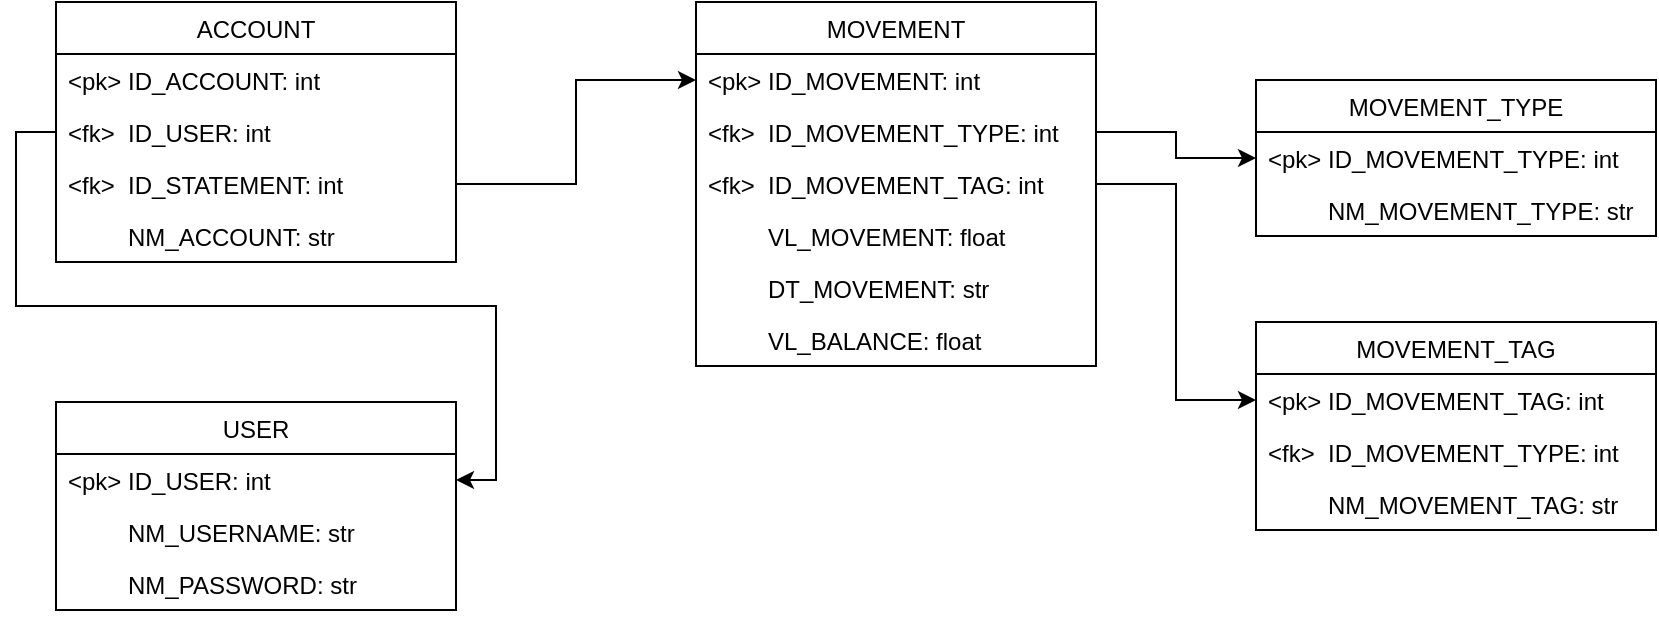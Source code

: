 <mxfile version="12.6.5" type="device"><diagram id="C5RBs43oDa-KdzZeNtuy" name="Page-1"><mxGraphModel dx="918" dy="513" grid="1" gridSize="10" guides="1" tooltips="1" connect="1" arrows="1" fold="1" page="1" pageScale="1" pageWidth="827" pageHeight="1169" math="0" shadow="0"><root><mxCell id="WIyWlLk6GJQsqaUBKTNV-0"/><mxCell id="WIyWlLk6GJQsqaUBKTNV-1" parent="WIyWlLk6GJQsqaUBKTNV-0"/><mxCell id="s-lK-nACHIKvpP0AAA7A-1" value="USER" style="swimlane;fontStyle=0;childLayout=stackLayout;horizontal=1;startSize=26;fillColor=none;horizontalStack=0;resizeParent=1;resizeParentMax=0;resizeLast=0;collapsible=1;marginBottom=0;" parent="WIyWlLk6GJQsqaUBKTNV-1" vertex="1"><mxGeometry x="40" y="440" width="200" height="104" as="geometry"/></mxCell><mxCell id="s-lK-nACHIKvpP0AAA7A-2" value="&lt;pk&gt; ID_USER: int" style="text;strokeColor=none;fillColor=none;align=left;verticalAlign=top;spacingLeft=4;spacingRight=4;overflow=hidden;rotatable=0;points=[[0,0.5],[1,0.5]];portConstraint=eastwest;" parent="s-lK-nACHIKvpP0AAA7A-1" vertex="1"><mxGeometry y="26" width="200" height="26" as="geometry"/></mxCell><mxCell id="s-lK-nACHIKvpP0AAA7A-3" value="         NM_USERNAME: str" style="text;strokeColor=none;fillColor=none;align=left;verticalAlign=top;spacingLeft=4;spacingRight=4;overflow=hidden;rotatable=0;points=[[0,0.5],[1,0.5]];portConstraint=eastwest;" parent="s-lK-nACHIKvpP0AAA7A-1" vertex="1"><mxGeometry y="52" width="200" height="26" as="geometry"/></mxCell><mxCell id="s-lK-nACHIKvpP0AAA7A-6" value="         NM_PASSWORD: str" style="text;strokeColor=none;fillColor=none;align=left;verticalAlign=top;spacingLeft=4;spacingRight=4;overflow=hidden;rotatable=0;points=[[0,0.5],[1,0.5]];portConstraint=eastwest;" parent="s-lK-nACHIKvpP0AAA7A-1" vertex="1"><mxGeometry y="78" width="200" height="26" as="geometry"/></mxCell><mxCell id="s-lK-nACHIKvpP0AAA7A-16" value="ACCOUNT" style="swimlane;fontStyle=0;childLayout=stackLayout;horizontal=1;startSize=26;fillColor=none;horizontalStack=0;resizeParent=1;resizeParentMax=0;resizeLast=0;collapsible=1;marginBottom=0;" parent="WIyWlLk6GJQsqaUBKTNV-1" vertex="1"><mxGeometry x="40" y="240" width="200" height="130" as="geometry"/></mxCell><mxCell id="s-lK-nACHIKvpP0AAA7A-17" value="&lt;pk&gt; ID_ACCOUNT: int" style="text;strokeColor=none;fillColor=none;align=left;verticalAlign=top;spacingLeft=4;spacingRight=4;overflow=hidden;rotatable=0;points=[[0,0.5],[1,0.5]];portConstraint=eastwest;" parent="s-lK-nACHIKvpP0AAA7A-16" vertex="1"><mxGeometry y="26" width="200" height="26" as="geometry"/></mxCell><mxCell id="s-lK-nACHIKvpP0AAA7A-28" value="&lt;fk&gt;  ID_USER: int" style="text;strokeColor=none;fillColor=none;align=left;verticalAlign=top;spacingLeft=4;spacingRight=4;overflow=hidden;rotatable=0;points=[[0,0.5],[1,0.5]];portConstraint=eastwest;" parent="s-lK-nACHIKvpP0AAA7A-16" vertex="1"><mxGeometry y="52" width="200" height="26" as="geometry"/></mxCell><mxCell id="s-lK-nACHIKvpP0AAA7A-19" value="&lt;fk&gt;  ID_STATEMENT: int" style="text;strokeColor=none;fillColor=none;align=left;verticalAlign=top;spacingLeft=4;spacingRight=4;overflow=hidden;rotatable=0;points=[[0,0.5],[1,0.5]];portConstraint=eastwest;" parent="s-lK-nACHIKvpP0AAA7A-16" vertex="1"><mxGeometry y="78" width="200" height="26" as="geometry"/></mxCell><mxCell id="s-lK-nACHIKvpP0AAA7A-18" value="         NM_ACCOUNT: str" style="text;strokeColor=none;fillColor=none;align=left;verticalAlign=top;spacingLeft=4;spacingRight=4;overflow=hidden;rotatable=0;points=[[0,0.5],[1,0.5]];portConstraint=eastwest;" parent="s-lK-nACHIKvpP0AAA7A-16" vertex="1"><mxGeometry y="104" width="200" height="26" as="geometry"/></mxCell><mxCell id="s-lK-nACHIKvpP0AAA7A-20" value="MOVEMENT" style="swimlane;fontStyle=0;childLayout=stackLayout;horizontal=1;startSize=26;fillColor=none;horizontalStack=0;resizeParent=1;resizeParentMax=0;resizeLast=0;collapsible=1;marginBottom=0;" parent="WIyWlLk6GJQsqaUBKTNV-1" vertex="1"><mxGeometry x="360" y="240" width="200" height="182" as="geometry"/></mxCell><mxCell id="s-lK-nACHIKvpP0AAA7A-21" value="&lt;pk&gt; ID_MOVEMENT: int" style="text;strokeColor=none;fillColor=none;align=left;verticalAlign=top;spacingLeft=4;spacingRight=4;overflow=hidden;rotatable=0;points=[[0,0.5],[1,0.5]];portConstraint=eastwest;" parent="s-lK-nACHIKvpP0AAA7A-20" vertex="1"><mxGeometry y="26" width="200" height="26" as="geometry"/></mxCell><mxCell id="s-lK-nACHIKvpP0AAA7A-33" value="&lt;fk&gt;  ID_MOVEMENT_TYPE: int" style="text;strokeColor=none;fillColor=none;align=left;verticalAlign=top;spacingLeft=4;spacingRight=4;overflow=hidden;rotatable=0;points=[[0,0.5],[1,0.5]];portConstraint=eastwest;" parent="s-lK-nACHIKvpP0AAA7A-20" vertex="1"><mxGeometry y="52" width="200" height="26" as="geometry"/></mxCell><mxCell id="6jjixUMMrNkldER8Rfqm-9" value="&lt;fk&gt;  ID_MOVEMENT_TAG: int" style="text;strokeColor=none;fillColor=none;align=left;verticalAlign=top;spacingLeft=4;spacingRight=4;overflow=hidden;rotatable=0;points=[[0,0.5],[1,0.5]];portConstraint=eastwest;" vertex="1" parent="s-lK-nACHIKvpP0AAA7A-20"><mxGeometry y="78" width="200" height="26" as="geometry"/></mxCell><mxCell id="s-lK-nACHIKvpP0AAA7A-50" value="         VL_MOVEMENT: float" style="text;strokeColor=none;fillColor=none;align=left;verticalAlign=top;spacingLeft=4;spacingRight=4;overflow=hidden;rotatable=0;points=[[0,0.5],[1,0.5]];portConstraint=eastwest;" parent="s-lK-nACHIKvpP0AAA7A-20" vertex="1"><mxGeometry y="104" width="200" height="26" as="geometry"/></mxCell><mxCell id="6jjixUMMrNkldER8Rfqm-2" value="         DT_MOVEMENT: str" style="text;strokeColor=none;fillColor=none;align=left;verticalAlign=top;spacingLeft=4;spacingRight=4;overflow=hidden;rotatable=0;points=[[0,0.5],[1,0.5]];portConstraint=eastwest;" vertex="1" parent="s-lK-nACHIKvpP0AAA7A-20"><mxGeometry y="130" width="200" height="26" as="geometry"/></mxCell><mxCell id="6jjixUMMrNkldER8Rfqm-1" value="         VL_BALANCE: float" style="text;strokeColor=none;fillColor=none;align=left;verticalAlign=top;spacingLeft=4;spacingRight=4;overflow=hidden;rotatable=0;points=[[0,0.5],[1,0.5]];portConstraint=eastwest;" vertex="1" parent="s-lK-nACHIKvpP0AAA7A-20"><mxGeometry y="156" width="200" height="26" as="geometry"/></mxCell><mxCell id="s-lK-nACHIKvpP0AAA7A-26" style="edgeStyle=orthogonalEdgeStyle;rounded=0;orthogonalLoop=1;jettySize=auto;html=1;entryX=0;entryY=0.5;entryDx=0;entryDy=0;" parent="WIyWlLk6GJQsqaUBKTNV-1" source="s-lK-nACHIKvpP0AAA7A-19" target="s-lK-nACHIKvpP0AAA7A-21" edge="1"><mxGeometry relative="1" as="geometry"/></mxCell><mxCell id="s-lK-nACHIKvpP0AAA7A-29" style="edgeStyle=orthogonalEdgeStyle;rounded=0;orthogonalLoop=1;jettySize=auto;html=1;entryX=1;entryY=0.5;entryDx=0;entryDy=0;" parent="WIyWlLk6GJQsqaUBKTNV-1" source="s-lK-nACHIKvpP0AAA7A-28" target="s-lK-nACHIKvpP0AAA7A-2" edge="1"><mxGeometry relative="1" as="geometry"/></mxCell><mxCell id="s-lK-nACHIKvpP0AAA7A-30" value="MOVEMENT_TYPE" style="swimlane;fontStyle=0;childLayout=stackLayout;horizontal=1;startSize=26;fillColor=none;horizontalStack=0;resizeParent=1;resizeParentMax=0;resizeLast=0;collapsible=1;marginBottom=0;" parent="WIyWlLk6GJQsqaUBKTNV-1" vertex="1"><mxGeometry x="640" y="279" width="200" height="78" as="geometry"/></mxCell><mxCell id="s-lK-nACHIKvpP0AAA7A-31" value="&lt;pk&gt; ID_MOVEMENT_TYPE: int" style="text;strokeColor=none;fillColor=none;align=left;verticalAlign=top;spacingLeft=4;spacingRight=4;overflow=hidden;rotatable=0;points=[[0,0.5],[1,0.5]];portConstraint=eastwest;" parent="s-lK-nACHIKvpP0AAA7A-30" vertex="1"><mxGeometry y="26" width="200" height="26" as="geometry"/></mxCell><mxCell id="s-lK-nACHIKvpP0AAA7A-32" value="         NM_MOVEMENT_TYPE: str" style="text;strokeColor=none;fillColor=none;align=left;verticalAlign=top;spacingLeft=4;spacingRight=4;overflow=hidden;rotatable=0;points=[[0,0.5],[1,0.5]];portConstraint=eastwest;" parent="s-lK-nACHIKvpP0AAA7A-30" vertex="1"><mxGeometry y="52" width="200" height="26" as="geometry"/></mxCell><mxCell id="s-lK-nACHIKvpP0AAA7A-41" style="edgeStyle=orthogonalEdgeStyle;rounded=0;orthogonalLoop=1;jettySize=auto;html=1;entryX=0;entryY=0.5;entryDx=0;entryDy=0;" parent="WIyWlLk6GJQsqaUBKTNV-1" source="s-lK-nACHIKvpP0AAA7A-33" target="s-lK-nACHIKvpP0AAA7A-31" edge="1"><mxGeometry relative="1" as="geometry"/></mxCell><mxCell id="6jjixUMMrNkldER8Rfqm-3" value="MOVEMENT_TAG" style="swimlane;fontStyle=0;childLayout=stackLayout;horizontal=1;startSize=26;fillColor=none;horizontalStack=0;resizeParent=1;resizeParentMax=0;resizeLast=0;collapsible=1;marginBottom=0;" vertex="1" parent="WIyWlLk6GJQsqaUBKTNV-1"><mxGeometry x="640" y="400" width="200" height="104" as="geometry"/></mxCell><mxCell id="6jjixUMMrNkldER8Rfqm-4" value="&lt;pk&gt; ID_MOVEMENT_TAG: int" style="text;strokeColor=none;fillColor=none;align=left;verticalAlign=top;spacingLeft=4;spacingRight=4;overflow=hidden;rotatable=0;points=[[0,0.5],[1,0.5]];portConstraint=eastwest;" vertex="1" parent="6jjixUMMrNkldER8Rfqm-3"><mxGeometry y="26" width="200" height="26" as="geometry"/></mxCell><mxCell id="6jjixUMMrNkldER8Rfqm-6" value="&lt;fk&gt;  ID_MOVEMENT_TYPE: int" style="text;strokeColor=none;fillColor=none;align=left;verticalAlign=top;spacingLeft=4;spacingRight=4;overflow=hidden;rotatable=0;points=[[0,0.5],[1,0.5]];portConstraint=eastwest;" vertex="1" parent="6jjixUMMrNkldER8Rfqm-3"><mxGeometry y="52" width="200" height="26" as="geometry"/></mxCell><mxCell id="6jjixUMMrNkldER8Rfqm-5" value="         NM_MOVEMENT_TAG: str" style="text;strokeColor=none;fillColor=none;align=left;verticalAlign=top;spacingLeft=4;spacingRight=4;overflow=hidden;rotatable=0;points=[[0,0.5],[1,0.5]];portConstraint=eastwest;" vertex="1" parent="6jjixUMMrNkldER8Rfqm-3"><mxGeometry y="78" width="200" height="26" as="geometry"/></mxCell><mxCell id="6jjixUMMrNkldER8Rfqm-10" style="edgeStyle=orthogonalEdgeStyle;rounded=0;orthogonalLoop=1;jettySize=auto;html=1;entryX=0;entryY=0.5;entryDx=0;entryDy=0;" edge="1" parent="WIyWlLk6GJQsqaUBKTNV-1" source="6jjixUMMrNkldER8Rfqm-9" target="6jjixUMMrNkldER8Rfqm-4"><mxGeometry relative="1" as="geometry"/></mxCell></root></mxGraphModel></diagram></mxfile>